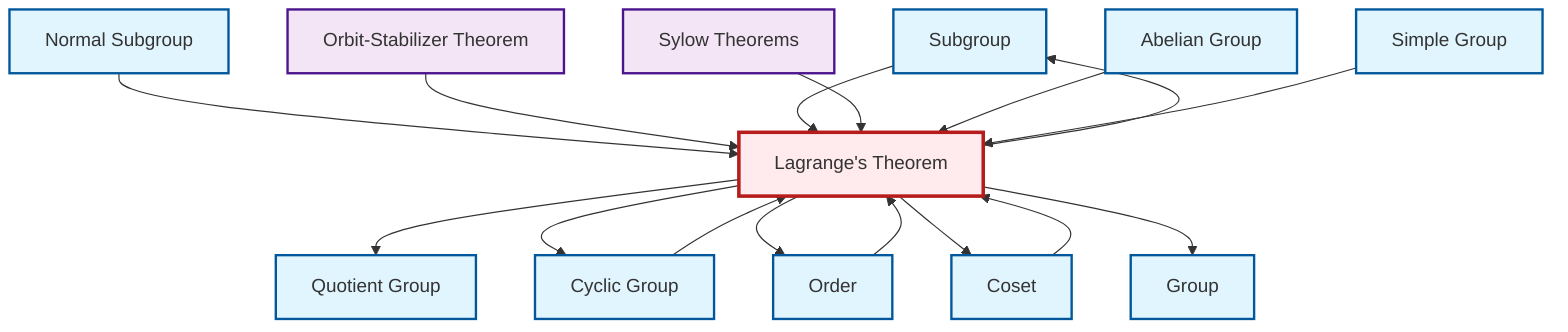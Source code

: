 graph TD
    classDef definition fill:#e1f5fe,stroke:#01579b,stroke-width:2px
    classDef theorem fill:#f3e5f5,stroke:#4a148c,stroke-width:2px
    classDef axiom fill:#fff3e0,stroke:#e65100,stroke-width:2px
    classDef example fill:#e8f5e9,stroke:#1b5e20,stroke-width:2px
    classDef current fill:#ffebee,stroke:#b71c1c,stroke-width:3px
    def-subgroup["Subgroup"]:::definition
    def-simple-group["Simple Group"]:::definition
    def-coset["Coset"]:::definition
    def-normal-subgroup["Normal Subgroup"]:::definition
    thm-lagrange["Lagrange's Theorem"]:::theorem
    def-group["Group"]:::definition
    def-quotient-group["Quotient Group"]:::definition
    thm-sylow["Sylow Theorems"]:::theorem
    def-abelian-group["Abelian Group"]:::definition
    def-cyclic-group["Cyclic Group"]:::definition
    def-order["Order"]:::definition
    thm-orbit-stabilizer["Orbit-Stabilizer Theorem"]:::theorem
    def-coset --> thm-lagrange
    thm-lagrange --> def-quotient-group
    thm-lagrange --> def-cyclic-group
    thm-lagrange --> def-order
    thm-lagrange --> def-coset
    def-normal-subgroup --> thm-lagrange
    thm-orbit-stabilizer --> thm-lagrange
    thm-lagrange --> def-group
    def-subgroup --> thm-lagrange
    thm-sylow --> thm-lagrange
    thm-lagrange --> def-subgroup
    def-abelian-group --> thm-lagrange
    def-cyclic-group --> thm-lagrange
    def-simple-group --> thm-lagrange
    def-order --> thm-lagrange
    class thm-lagrange current